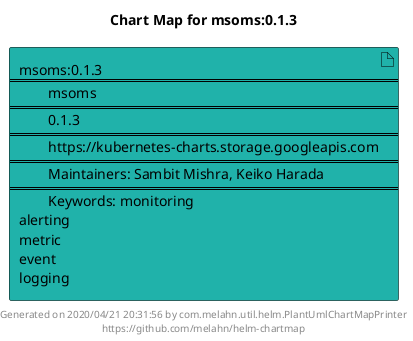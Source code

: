 @startuml
skinparam linetype ortho
skinparam backgroundColor white
skinparam usecaseBorderColor black
skinparam usecaseArrowColor LightSlateGray
skinparam artifactBorderColor black
skinparam artifactArrowColor LightSlateGray

title Chart Map for msoms:0.1.3

'There is one referenced Helm Chart
artifact "msoms:0.1.3\n====\n\tmsoms\n====\n\t0.1.3\n====\n\thttps://kubernetes-charts.storage.googleapis.com\n====\n\tMaintainers: Sambit Mishra, Keiko Harada\n====\n\tKeywords: monitoring\nalerting\nmetric\nevent\nlogging" as msoms_0_1_3 #LightSeaGreen

'There are 0 referenced Docker Images

'Chart Dependencies

center footer Generated on 2020/04/21 20:31:56 by com.melahn.util.helm.PlantUmlChartMapPrinter\nhttps://github.com/melahn/helm-chartmap
@enduml
